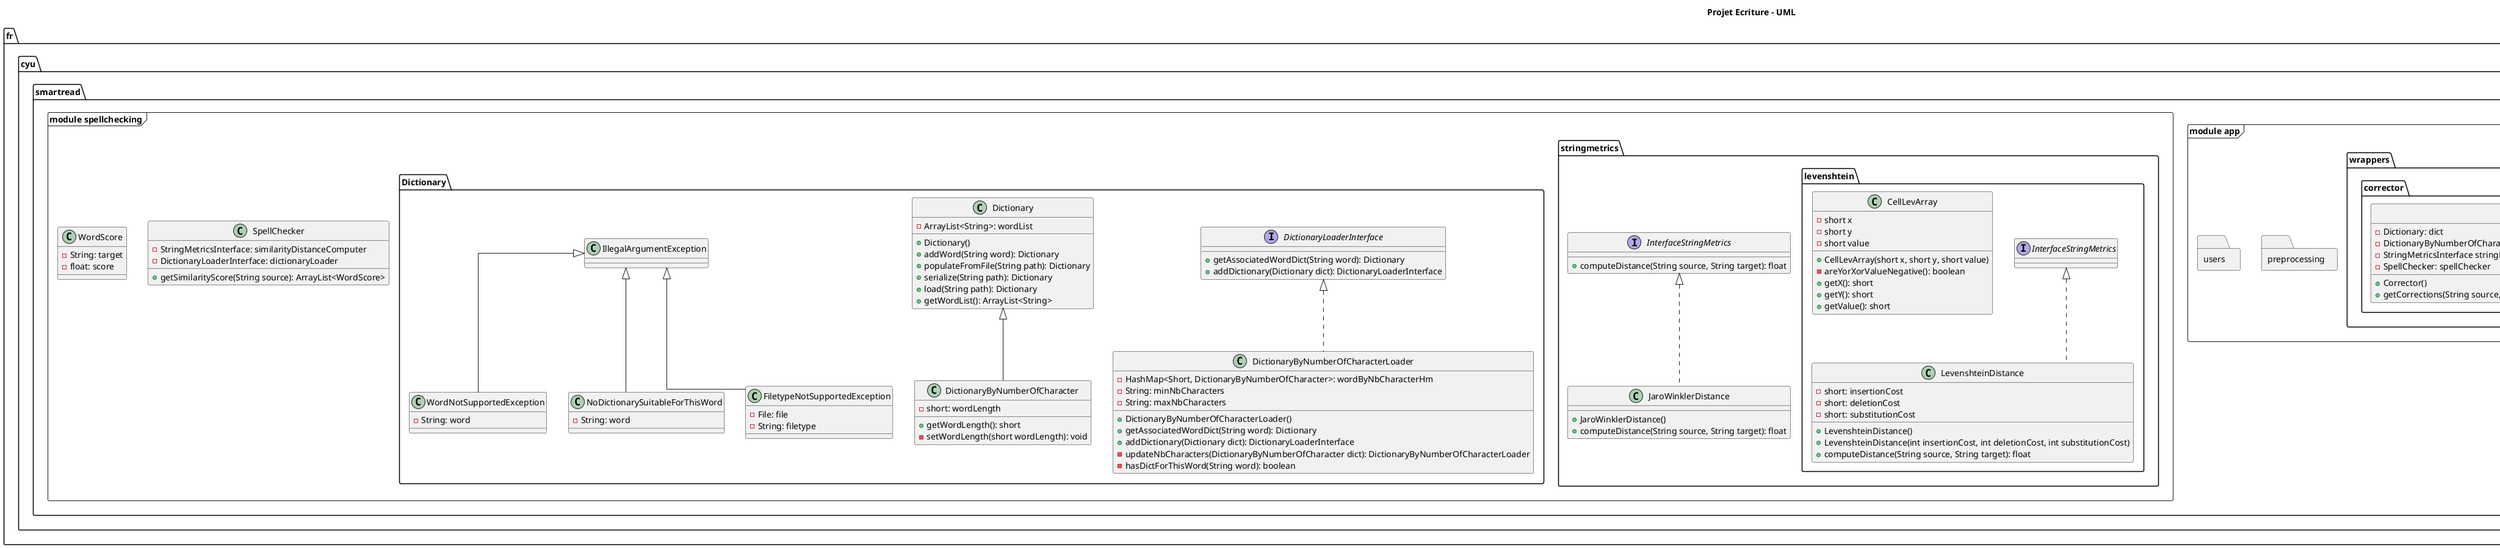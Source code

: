@startuml "GLP_Ecriture_2023_UML"

skinparam linetype ortho

set namespaceSeparator .

title Projet Ecriture - UML

package fr.cyu.smartread {
    package "module deeplearning" <<Frame>> {
        package activationfunctions <<Folder>> {
        }

        package layers <<Folder>> {
        }

        package lossfunctions <<Folder>> {
        }
    }

    package "module app" <<Frame>> {
        package gui <<Folder>> {
            package components {
                class MenuBar
                class Cards
            }

            package palettes {
                class ColorPallet
                class BorderPallet
            }
        }

        package preprocessing <<Folder>> {
        }

        package wrappers <<Folder>> {
            package corrector <<Folder>> {
                class Corrector {
                    -Dictionary: dict
                    -DictionaryByNumberOfCharacterLoader dictLoader
                    -StringMetricsInterface stringMetrics
                    -SpellChecker: spellChecker

                    +Corrector()
                    +getCorrections(String source, Collection<WordScore> listWords): Collection<CorrectionWords>
                }
            }
        }

        package users <<Folder>> {
        }
    }

    package "module spellchecking" <<Frame>> {
        class SpellChecker {
            -StringMetricsInterface: similarityDistanceComputer
            -DictionaryLoaderInterface: dictionaryLoader

            +getSimilarityScore(String source): ArrayList<WordScore>
        }

        class WordScore {
            - String: target
            - float: score
        }

        package stringmetrics <<Folder>> {
            interface InterfaceStringMetrics {
                +computeDistance(String source, String target): float
            }

            package levenshtein <<Folder>> {
                class LevenshteinDistance implements InterfaceStringMetrics {
                    -short: insertionCost
                    -short: deletionCost
                    -short: substitutionCost

                    +LevenshteinDistance()
                    +LevenshteinDistance(int insertionCost, int deletionCost, int substitutionCost)
                    +computeDistance(String source, String target): float
                }

                class CellLevArray {
                    - short x
                    - short y
                    - short value

                    +CellLevArray(short x, short y, short value)
                    -areYorXorValueNegative(): boolean
                    +getX(): short
                    +getY(): short
                    +getValue(): short
                }
            }

            class JaroWinklerDistance implements InterfaceStringMetrics {
                +JaroWinklerDistance()
                +computeDistance(String source, String target): float
            }
        }
        package Dictionary <<Folder>> {
                    interface DictionaryLoaderInterface {
                        +getAssociatedWordDict(String word): Dictionary
                        +addDictionary(Dictionary dict): DictionaryLoaderInterface
                    }

                    class DictionaryByNumberOfCharacterLoader implements DictionaryLoaderInterface {
                        -HashMap<Short, DictionaryByNumberOfCharacter>: wordByNbCharacterHm
                        -String: minNbCharacters
                        -String: maxNbCharacters

                        +DictionaryByNumberOfCharacterLoader()
                        +getAssociatedWordDict(String word): Dictionary
                        +addDictionary(Dictionary dict): DictionaryLoaderInterface
                        -updateNbCharacters(DictionaryByNumberOfCharacter dict): DictionaryByNumberOfCharacterLoader
                        -hasDictForThisWord(String word): boolean
                    }

                    class Dictionary {
                        -ArrayList<String>: wordList

                        +Dictionary()
                        +addWord(String word): Dictionary
                        +populateFromFile(String path): Dictionary
                        +serialize(String path): Dictionary
                        +load(String path): Dictionary
                        +getWordList(): ArrayList<String>
                    }

                    class DictionaryByNumberOfCharacter extends Dictionary {
                        -short: wordLength

                        +getWordLength(): short
                        -setWordLength(short wordLength): void
                    }

                    class WordNotSupportedException extends IllegalArgumentException {
                        -String: word
                    }

                    class NoDictionarySuitableForThisWord extends IllegalArgumentException {
                        -String: word
                    }

                    class FiletypeNotSupportedException extends IllegalArgumentException {
                        -File: file
                        -String: filetype
                    }
                }
    }
}

@enduml